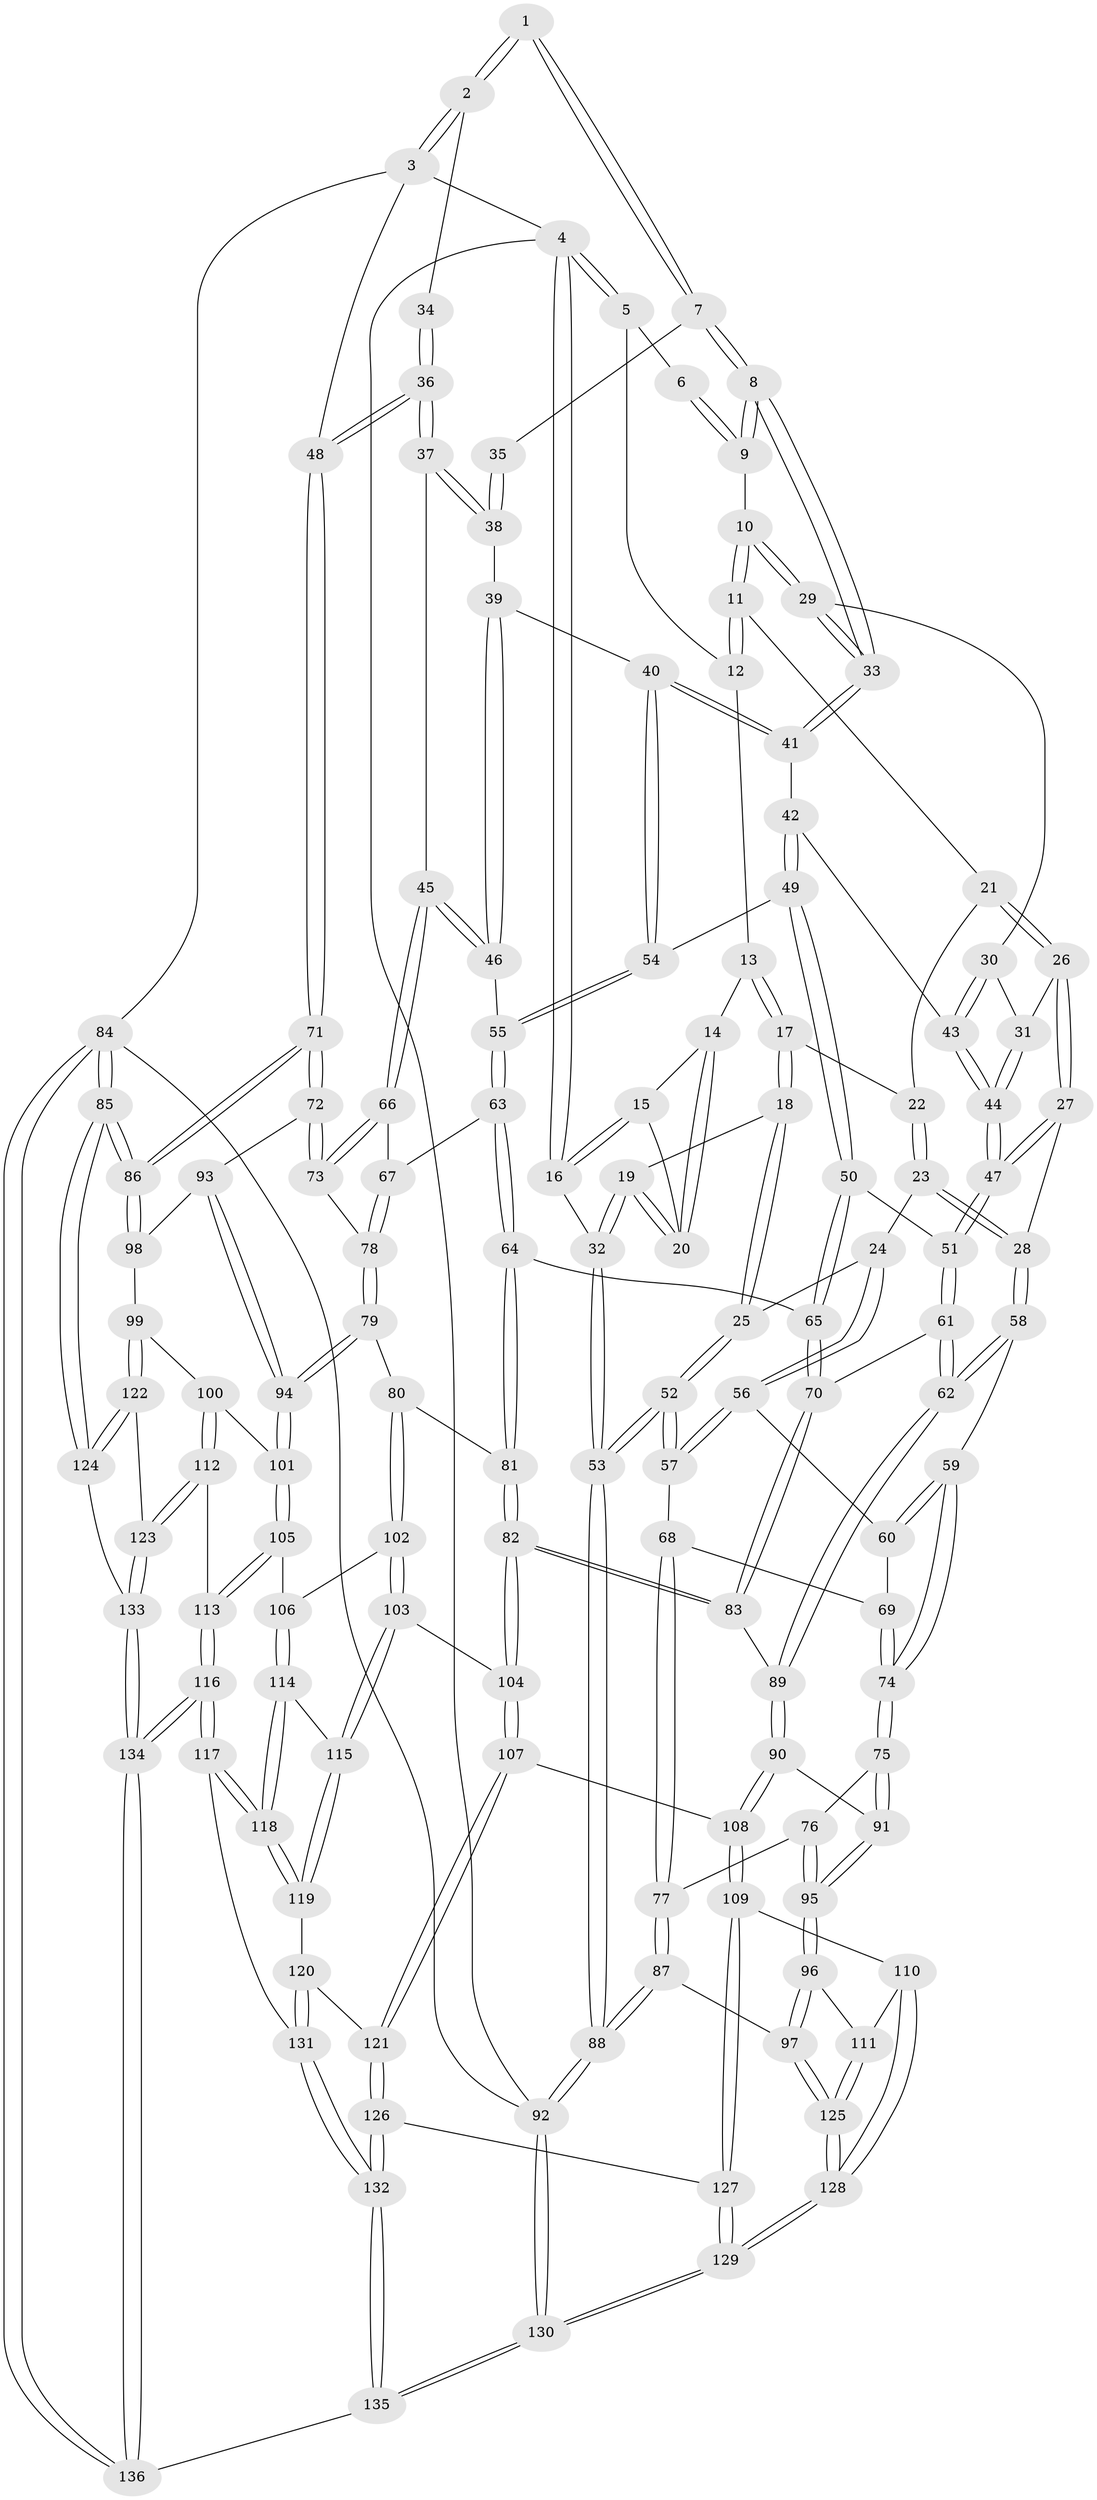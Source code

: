 // coarse degree distribution, {2: 0.15, 5: 0.2, 3: 0.275, 6: 0.1, 4: 0.2, 7: 0.025, 1: 0.025, 11: 0.025}
// Generated by graph-tools (version 1.1) at 2025/06/03/04/25 22:06:44]
// undirected, 136 vertices, 337 edges
graph export_dot {
graph [start="1"]
  node [color=gray90,style=filled];
  1 [pos="+0.7082256527849065+0"];
  2 [pos="+1+0"];
  3 [pos="+1+0"];
  4 [pos="+0+0"];
  5 [pos="+0.2000659131961529+0"];
  6 [pos="+0.49936885751365123+0"];
  7 [pos="+0.648885720319867+0.10186945474260217"];
  8 [pos="+0.6439428995686967+0.10363043714963359"];
  9 [pos="+0.4967614933485754+0.04746132153876608"];
  10 [pos="+0.4314163807148543+0.09898689906581877"];
  11 [pos="+0.37350086850552144+0.05637323874734111"];
  12 [pos="+0.20052540832234755+0"];
  13 [pos="+0.18709676815274462+0"];
  14 [pos="+0.14664227754711315+0"];
  15 [pos="+0+0.09454185970247256"];
  16 [pos="+0+0.08626244479046055"];
  17 [pos="+0.21034806106556356+0.05620218689130362"];
  18 [pos="+0.1303518617590548+0.19491494545926022"];
  19 [pos="+0.09834027734900404+0.17819702128887688"];
  20 [pos="+0.0574840315488654+0.1211562002356097"];
  21 [pos="+0.28500488413370445+0.11320938019423257"];
  22 [pos="+0.25704678348271465+0.09802644362841789"];
  23 [pos="+0.20938393200073688+0.26275174142374697"];
  24 [pos="+0.17756728160721952+0.25929478953393914"];
  25 [pos="+0.14832421521594377+0.22779390939240204"];
  26 [pos="+0.3260018631632786+0.20780838283731037"];
  27 [pos="+0.28010743950303707+0.27127848770923496"];
  28 [pos="+0.26166961046056264+0.2741547866948405"];
  29 [pos="+0.4309632130270749+0.1049576442393463"];
  30 [pos="+0.4108091570551346+0.16250144304484165"];
  31 [pos="+0.38133788135052693+0.18185468115886258"];
  32 [pos="+0+0.32475158712889546"];
  33 [pos="+0.5779108472848554+0.1942698220913266"];
  34 [pos="+0.7348829100025989+0.08448733279642244"];
  35 [pos="+0.6533054983062861+0.10402642960703205"];
  36 [pos="+1+0.17741852065292152"];
  37 [pos="+0.9512731209283415+0.26479749908615785"];
  38 [pos="+0.7208846019090757+0.18586238836170216"];
  39 [pos="+0.6942366293599038+0.2372609777835477"];
  40 [pos="+0.5719563474047882+0.25494351682126254"];
  41 [pos="+0.5634759542603133+0.2378982263033188"];
  42 [pos="+0.49726177989879505+0.23894727986130349"];
  43 [pos="+0.484311102123295+0.2375583308718782"];
  44 [pos="+0.4310512383138147+0.30262479211058313"];
  45 [pos="+0.9312406356394837+0.28545698282932613"];
  46 [pos="+0.6889100216986636+0.3070629517252859"];
  47 [pos="+0.3977934797242136+0.3674241418644099"];
  48 [pos="+1+0.1510119764295359"];
  49 [pos="+0.4884892380403281+0.3507504309333073"];
  50 [pos="+0.43614494471544435+0.38922305697499454"];
  51 [pos="+0.4018950014266184+0.37616197420620856"];
  52 [pos="+0+0.38632872264541634"];
  53 [pos="+0+0.38444457348752037"];
  54 [pos="+0.5847386333175052+0.3012782510679432"];
  55 [pos="+0.6340123442240232+0.35674502938960667"];
  56 [pos="+0.15176627258882275+0.30678889841089046"];
  57 [pos="+0+0.3935851089512253"];
  58 [pos="+0.2357968548125862+0.48881462281562804"];
  59 [pos="+0.19963180342226142+0.48711846307715106"];
  60 [pos="+0.13630343646257442+0.40715784610265904"];
  61 [pos="+0.3589918555070289+0.4314385393987614"];
  62 [pos="+0.2671840068714389+0.5040099527485682"];
  63 [pos="+0.6419168960351369+0.4154576913621091"];
  64 [pos="+0.5667358951692656+0.46921023457008626"];
  65 [pos="+0.4918346401205122+0.4462447976776222"];
  66 [pos="+0.8759715210644787+0.37010117512868085"];
  67 [pos="+0.710884578792482+0.44549371498257934"];
  68 [pos="+0+0.42710542457244455"];
  69 [pos="+0+0.42942411811981196"];
  70 [pos="+0.426234488206389+0.543976091313933"];
  71 [pos="+1+0.5820008832537572"];
  72 [pos="+0.9155748553094565+0.583169489806784"];
  73 [pos="+0.8826488200181303+0.529298116114851"];
  74 [pos="+0.1266250240961602+0.5448177120465154"];
  75 [pos="+0.12347756949881261+0.5515830766897066"];
  76 [pos="+0.0902755207414636+0.6145560642376886"];
  77 [pos="+0.08073967788530276+0.6182621121390326"];
  78 [pos="+0.7346219406557463+0.5451733258515834"];
  79 [pos="+0.7186157799183251+0.6009071779582214"];
  80 [pos="+0.6672888657137136+0.6361341522231265"];
  81 [pos="+0.5672838377334098+0.5293669421609809"];
  82 [pos="+0.44664758443979674+0.6527424484754702"];
  83 [pos="+0.4025198028316157+0.6309950236921084"];
  84 [pos="+1+1"];
  85 [pos="+1+0.9510280272181096"];
  86 [pos="+1+0.7884490913054961"];
  87 [pos="+0+0.6978786941374169"];
  88 [pos="+0+0.6960356158650919"];
  89 [pos="+0.32500570847415167+0.6288650401380128"];
  90 [pos="+0.3207626139502875+0.6335904855195124"];
  91 [pos="+0.2763394188375503+0.6504430161928293"];
  92 [pos="+0+1"];
  93 [pos="+0.8751833340154344+0.6438061833017359"];
  94 [pos="+0.8399757825192165+0.6606400056087655"];
  95 [pos="+0.198855093255938+0.683514406146419"];
  96 [pos="+0.18424731242560843+0.7371488527534281"];
  97 [pos="+0.03323627256207566+0.7635392436716636"];
  98 [pos="+0.9117077428217283+0.6906137726682428"];
  99 [pos="+0.9198971865152292+0.7635802383512826"];
  100 [pos="+0.8259074996721588+0.7158478284056169"];
  101 [pos="+0.8251599254943892+0.703193094731356"];
  102 [pos="+0.6655760212802018+0.6405012349383061"];
  103 [pos="+0.5443191274926765+0.7020242571477615"];
  104 [pos="+0.4663499173257823+0.6791208735855792"];
  105 [pos="+0.7108694352138166+0.7243002472037431"];
  106 [pos="+0.6951192060449113+0.7183545400851087"];
  107 [pos="+0.43876480809534235+0.7935839999606091"];
  108 [pos="+0.3127910385194085+0.7765683633095005"];
  109 [pos="+0.2759827749393224+0.8395795444073147"];
  110 [pos="+0.21385183605143152+0.8038404217920228"];
  111 [pos="+0.1971525861387017+0.7812164158230821"];
  112 [pos="+0.8133677848250292+0.8134944617996415"];
  113 [pos="+0.798574825447467+0.8183944497941202"];
  114 [pos="+0.6860275594994892+0.7378978318742244"];
  115 [pos="+0.5733813814496355+0.769075324407467"];
  116 [pos="+0.6899770327760041+0.9087841200384664"];
  117 [pos="+0.6721181765057169+0.8981064590510974"];
  118 [pos="+0.6626289576913847+0.8740813696393167"];
  119 [pos="+0.5766393398063879+0.7884887225825313"];
  120 [pos="+0.5030189870135885+0.8403658916080671"];
  121 [pos="+0.4433891786278897+0.8194511481763763"];
  122 [pos="+0.9469613576495439+0.8322758965191548"];
  123 [pos="+0.8451622125180221+0.8256677101273676"];
  124 [pos="+1+0.8888918542266333"];
  125 [pos="+0.0806351312440741+0.828603549122108"];
  126 [pos="+0.3844458816108357+0.9088113153496757"];
  127 [pos="+0.2797528594592415+0.8527351540250969"];
  128 [pos="+0.10308462092575268+0.9029172224899435"];
  129 [pos="+0.09978345586800881+1"];
  130 [pos="+0.03255402195409305+1"];
  131 [pos="+0.5485059242707288+0.929834363280845"];
  132 [pos="+0.43116086311798957+1"];
  133 [pos="+0.8421738812661802+0.952016688977887"];
  134 [pos="+0.7437686832481233+1"];
  135 [pos="+0.40459246367359386+1"];
  136 [pos="+0.7565632720002523+1"];
  1 -- 2;
  1 -- 2;
  1 -- 7;
  1 -- 7;
  2 -- 3;
  2 -- 3;
  2 -- 34;
  3 -- 4;
  3 -- 48;
  3 -- 84;
  4 -- 5;
  4 -- 5;
  4 -- 16;
  4 -- 16;
  4 -- 92;
  5 -- 6;
  5 -- 12;
  6 -- 9;
  6 -- 9;
  7 -- 8;
  7 -- 8;
  7 -- 35;
  8 -- 9;
  8 -- 9;
  8 -- 33;
  8 -- 33;
  9 -- 10;
  10 -- 11;
  10 -- 11;
  10 -- 29;
  10 -- 29;
  11 -- 12;
  11 -- 12;
  11 -- 21;
  12 -- 13;
  13 -- 14;
  13 -- 17;
  13 -- 17;
  14 -- 15;
  14 -- 20;
  14 -- 20;
  15 -- 16;
  15 -- 16;
  15 -- 20;
  16 -- 32;
  17 -- 18;
  17 -- 18;
  17 -- 22;
  18 -- 19;
  18 -- 25;
  18 -- 25;
  19 -- 20;
  19 -- 20;
  19 -- 32;
  19 -- 32;
  21 -- 22;
  21 -- 26;
  21 -- 26;
  22 -- 23;
  22 -- 23;
  23 -- 24;
  23 -- 28;
  23 -- 28;
  24 -- 25;
  24 -- 56;
  24 -- 56;
  25 -- 52;
  25 -- 52;
  26 -- 27;
  26 -- 27;
  26 -- 31;
  27 -- 28;
  27 -- 47;
  27 -- 47;
  28 -- 58;
  28 -- 58;
  29 -- 30;
  29 -- 33;
  29 -- 33;
  30 -- 31;
  30 -- 43;
  30 -- 43;
  31 -- 44;
  31 -- 44;
  32 -- 53;
  32 -- 53;
  33 -- 41;
  33 -- 41;
  34 -- 36;
  34 -- 36;
  35 -- 38;
  35 -- 38;
  36 -- 37;
  36 -- 37;
  36 -- 48;
  36 -- 48;
  37 -- 38;
  37 -- 38;
  37 -- 45;
  38 -- 39;
  39 -- 40;
  39 -- 46;
  39 -- 46;
  40 -- 41;
  40 -- 41;
  40 -- 54;
  40 -- 54;
  41 -- 42;
  42 -- 43;
  42 -- 49;
  42 -- 49;
  43 -- 44;
  43 -- 44;
  44 -- 47;
  44 -- 47;
  45 -- 46;
  45 -- 46;
  45 -- 66;
  45 -- 66;
  46 -- 55;
  47 -- 51;
  47 -- 51;
  48 -- 71;
  48 -- 71;
  49 -- 50;
  49 -- 50;
  49 -- 54;
  50 -- 51;
  50 -- 65;
  50 -- 65;
  51 -- 61;
  51 -- 61;
  52 -- 53;
  52 -- 53;
  52 -- 57;
  52 -- 57;
  53 -- 88;
  53 -- 88;
  54 -- 55;
  54 -- 55;
  55 -- 63;
  55 -- 63;
  56 -- 57;
  56 -- 57;
  56 -- 60;
  57 -- 68;
  58 -- 59;
  58 -- 62;
  58 -- 62;
  59 -- 60;
  59 -- 60;
  59 -- 74;
  59 -- 74;
  60 -- 69;
  61 -- 62;
  61 -- 62;
  61 -- 70;
  62 -- 89;
  62 -- 89;
  63 -- 64;
  63 -- 64;
  63 -- 67;
  64 -- 65;
  64 -- 81;
  64 -- 81;
  65 -- 70;
  65 -- 70;
  66 -- 67;
  66 -- 73;
  66 -- 73;
  67 -- 78;
  67 -- 78;
  68 -- 69;
  68 -- 77;
  68 -- 77;
  69 -- 74;
  69 -- 74;
  70 -- 83;
  70 -- 83;
  71 -- 72;
  71 -- 72;
  71 -- 86;
  71 -- 86;
  72 -- 73;
  72 -- 73;
  72 -- 93;
  73 -- 78;
  74 -- 75;
  74 -- 75;
  75 -- 76;
  75 -- 91;
  75 -- 91;
  76 -- 77;
  76 -- 95;
  76 -- 95;
  77 -- 87;
  77 -- 87;
  78 -- 79;
  78 -- 79;
  79 -- 80;
  79 -- 94;
  79 -- 94;
  80 -- 81;
  80 -- 102;
  80 -- 102;
  81 -- 82;
  81 -- 82;
  82 -- 83;
  82 -- 83;
  82 -- 104;
  82 -- 104;
  83 -- 89;
  84 -- 85;
  84 -- 85;
  84 -- 136;
  84 -- 136;
  84 -- 92;
  85 -- 86;
  85 -- 86;
  85 -- 124;
  85 -- 124;
  86 -- 98;
  86 -- 98;
  87 -- 88;
  87 -- 88;
  87 -- 97;
  88 -- 92;
  88 -- 92;
  89 -- 90;
  89 -- 90;
  90 -- 91;
  90 -- 108;
  90 -- 108;
  91 -- 95;
  91 -- 95;
  92 -- 130;
  92 -- 130;
  93 -- 94;
  93 -- 94;
  93 -- 98;
  94 -- 101;
  94 -- 101;
  95 -- 96;
  95 -- 96;
  96 -- 97;
  96 -- 97;
  96 -- 111;
  97 -- 125;
  97 -- 125;
  98 -- 99;
  99 -- 100;
  99 -- 122;
  99 -- 122;
  100 -- 101;
  100 -- 112;
  100 -- 112;
  101 -- 105;
  101 -- 105;
  102 -- 103;
  102 -- 103;
  102 -- 106;
  103 -- 104;
  103 -- 115;
  103 -- 115;
  104 -- 107;
  104 -- 107;
  105 -- 106;
  105 -- 113;
  105 -- 113;
  106 -- 114;
  106 -- 114;
  107 -- 108;
  107 -- 121;
  107 -- 121;
  108 -- 109;
  108 -- 109;
  109 -- 110;
  109 -- 127;
  109 -- 127;
  110 -- 111;
  110 -- 128;
  110 -- 128;
  111 -- 125;
  111 -- 125;
  112 -- 113;
  112 -- 123;
  112 -- 123;
  113 -- 116;
  113 -- 116;
  114 -- 115;
  114 -- 118;
  114 -- 118;
  115 -- 119;
  115 -- 119;
  116 -- 117;
  116 -- 117;
  116 -- 134;
  116 -- 134;
  117 -- 118;
  117 -- 118;
  117 -- 131;
  118 -- 119;
  118 -- 119;
  119 -- 120;
  120 -- 121;
  120 -- 131;
  120 -- 131;
  121 -- 126;
  121 -- 126;
  122 -- 123;
  122 -- 124;
  122 -- 124;
  123 -- 133;
  123 -- 133;
  124 -- 133;
  125 -- 128;
  125 -- 128;
  126 -- 127;
  126 -- 132;
  126 -- 132;
  127 -- 129;
  127 -- 129;
  128 -- 129;
  128 -- 129;
  129 -- 130;
  129 -- 130;
  130 -- 135;
  130 -- 135;
  131 -- 132;
  131 -- 132;
  132 -- 135;
  132 -- 135;
  133 -- 134;
  133 -- 134;
  134 -- 136;
  134 -- 136;
  135 -- 136;
}
